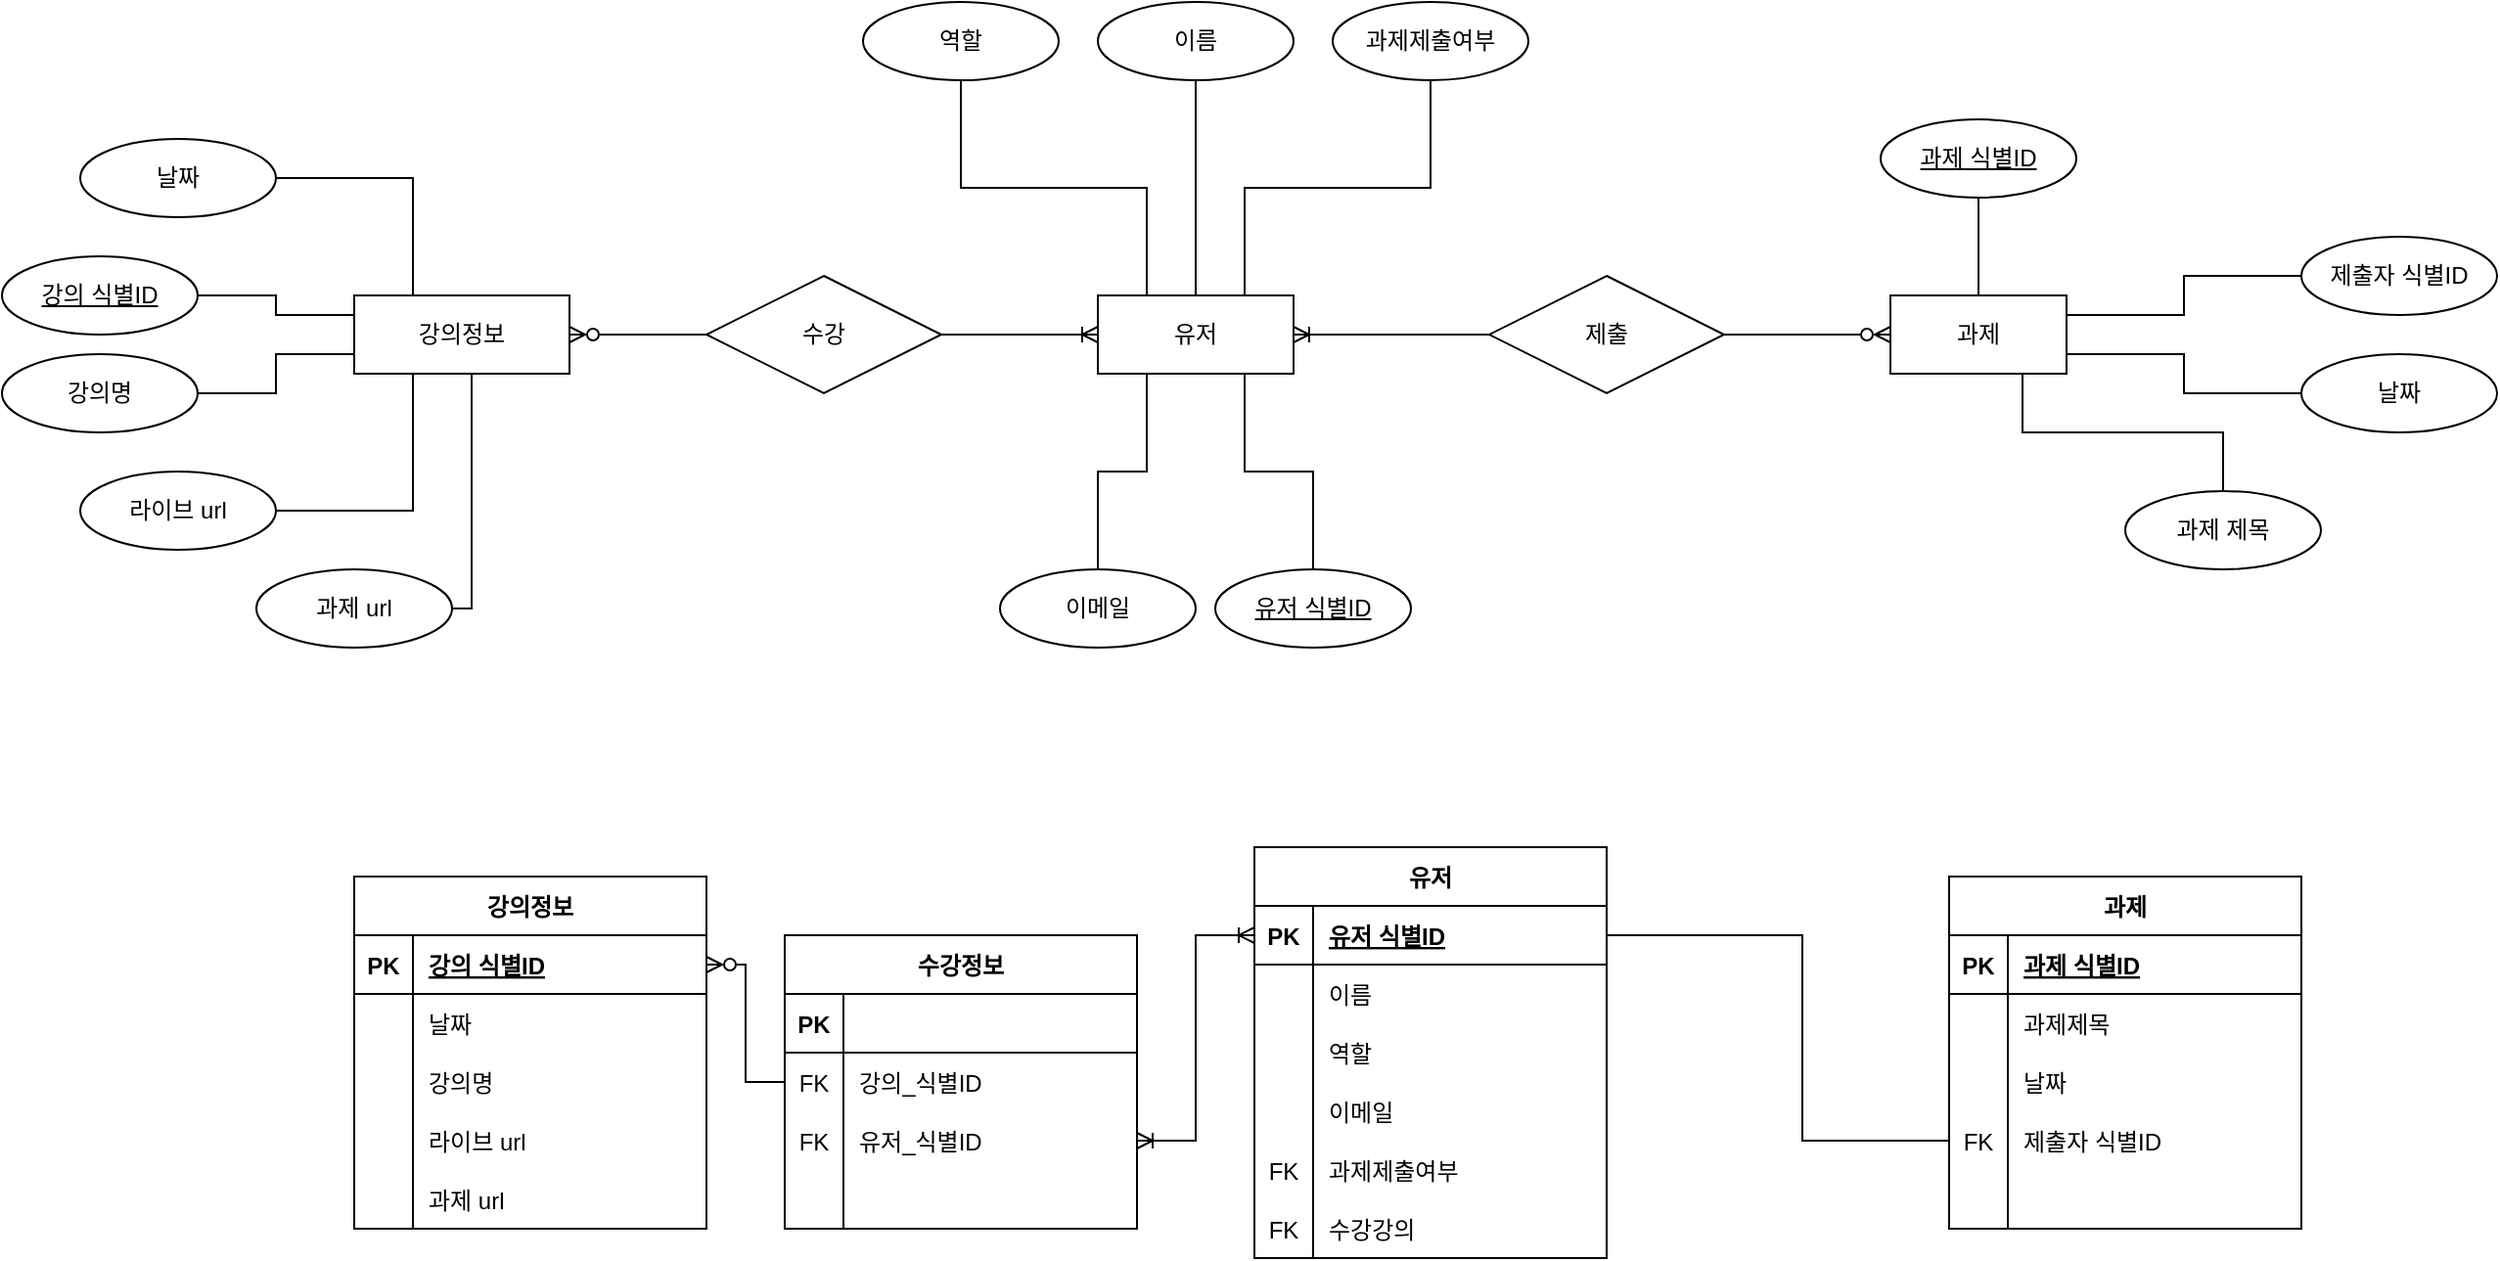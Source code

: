 <mxfile>
    <diagram id="HNtrngGI5dDiqR-yhr5i" name="페이지-1">
        <mxGraphModel dx="1226" dy="765" grid="1" gridSize="10" guides="1" tooltips="1" connect="1" arrows="1" fold="1" page="1" pageScale="1" pageWidth="1920" pageHeight="1200" math="0" shadow="0">
            <root>
                <mxCell id="0"/>
                <mxCell id="1" parent="0"/>
                <mxCell id="9OBI-tJhqUSoIxxe81ve-44" value="" style="edgeStyle=orthogonalEdgeStyle;rounded=0;orthogonalLoop=1;jettySize=auto;html=1;endArrow=none;endFill=0;strokeColor=default;exitX=0.75;exitY=1;exitDx=0;exitDy=0;" parent="1" source="9OBI-tJhqUSoIxxe81ve-1" target="9OBI-tJhqUSoIxxe81ve-39" edge="1">
                    <mxGeometry relative="1" as="geometry"/>
                </mxCell>
                <mxCell id="9OBI-tJhqUSoIxxe81ve-45" style="edgeStyle=orthogonalEdgeStyle;rounded=0;orthogonalLoop=1;jettySize=auto;html=1;exitX=0.75;exitY=0;exitDx=0;exitDy=0;entryX=0.5;entryY=1;entryDx=0;entryDy=0;endArrow=none;endFill=0;strokeColor=default;" parent="1" source="9OBI-tJhqUSoIxxe81ve-1" target="9OBI-tJhqUSoIxxe81ve-31" edge="1">
                    <mxGeometry relative="1" as="geometry"/>
                </mxCell>
                <mxCell id="9OBI-tJhqUSoIxxe81ve-59" style="edgeStyle=orthogonalEdgeStyle;rounded=0;orthogonalLoop=1;jettySize=auto;html=1;exitX=1;exitY=0.5;exitDx=0;exitDy=0;entryX=0;entryY=0.5;entryDx=0;entryDy=0;endArrow=none;endFill=0;strokeColor=default;startArrow=ERoneToMany;startFill=0;" parent="1" source="9OBI-tJhqUSoIxxe81ve-1" target="9OBI-tJhqUSoIxxe81ve-58" edge="1">
                    <mxGeometry relative="1" as="geometry"/>
                </mxCell>
                <mxCell id="9OBI-tJhqUSoIxxe81ve-64" style="edgeStyle=orthogonalEdgeStyle;rounded=0;orthogonalLoop=1;jettySize=auto;html=1;exitX=0;exitY=0.5;exitDx=0;exitDy=0;startArrow=ERoneToMany;startFill=0;endArrow=none;endFill=0;strokeColor=default;" parent="1" source="9OBI-tJhqUSoIxxe81ve-1" target="9OBI-tJhqUSoIxxe81ve-63" edge="1">
                    <mxGeometry relative="1" as="geometry"/>
                </mxCell>
                <mxCell id="9OBI-tJhqUSoIxxe81ve-1" value="유저" style="whiteSpace=wrap;html=1;align=center;" parent="1" vertex="1">
                    <mxGeometry x="670" y="250" width="100" height="40" as="geometry"/>
                </mxCell>
                <mxCell id="9OBI-tJhqUSoIxxe81ve-48" style="edgeStyle=orthogonalEdgeStyle;rounded=0;orthogonalLoop=1;jettySize=auto;html=1;entryX=1;entryY=0.5;entryDx=0;entryDy=0;endArrow=none;endFill=0;strokeColor=default;exitX=0;exitY=0.25;exitDx=0;exitDy=0;" parent="1" source="9OBI-tJhqUSoIxxe81ve-3" target="9OBI-tJhqUSoIxxe81ve-29" edge="1">
                    <mxGeometry relative="1" as="geometry">
                        <mxPoint x="330" y="240" as="sourcePoint"/>
                    </mxGeometry>
                </mxCell>
                <mxCell id="9OBI-tJhqUSoIxxe81ve-49" style="edgeStyle=orthogonalEdgeStyle;rounded=0;orthogonalLoop=1;jettySize=auto;html=1;exitX=0.5;exitY=1;exitDx=0;exitDy=0;entryX=1;entryY=0.5;entryDx=0;entryDy=0;endArrow=none;endFill=0;strokeColor=default;" parent="1" source="9OBI-tJhqUSoIxxe81ve-3" target="9OBI-tJhqUSoIxxe81ve-25" edge="1">
                    <mxGeometry relative="1" as="geometry">
                        <Array as="points">
                            <mxPoint x="320" y="290"/>
                            <mxPoint x="320" y="360"/>
                        </Array>
                    </mxGeometry>
                </mxCell>
                <mxCell id="9OBI-tJhqUSoIxxe81ve-50" style="edgeStyle=orthogonalEdgeStyle;rounded=0;orthogonalLoop=1;jettySize=auto;html=1;exitX=0;exitY=0.75;exitDx=0;exitDy=0;entryX=1;entryY=0.5;entryDx=0;entryDy=0;endArrow=none;endFill=0;strokeColor=default;" parent="1" source="9OBI-tJhqUSoIxxe81ve-3" target="9OBI-tJhqUSoIxxe81ve-23" edge="1">
                    <mxGeometry relative="1" as="geometry"/>
                </mxCell>
                <mxCell id="9OBI-tJhqUSoIxxe81ve-51" style="edgeStyle=orthogonalEdgeStyle;rounded=0;orthogonalLoop=1;jettySize=auto;html=1;exitX=0.75;exitY=1;exitDx=0;exitDy=0;entryX=1;entryY=0.5;entryDx=0;entryDy=0;endArrow=none;endFill=0;strokeColor=default;" parent="1" source="9OBI-tJhqUSoIxxe81ve-3" target="9OBI-tJhqUSoIxxe81ve-24" edge="1">
                    <mxGeometry relative="1" as="geometry">
                        <Array as="points">
                            <mxPoint x="350" y="290"/>
                            <mxPoint x="350" y="410"/>
                        </Array>
                    </mxGeometry>
                </mxCell>
                <mxCell id="9OBI-tJhqUSoIxxe81ve-72" style="edgeStyle=orthogonalEdgeStyle;rounded=0;orthogonalLoop=1;jettySize=auto;html=1;exitX=0.5;exitY=0;exitDx=0;exitDy=0;entryX=1;entryY=0.5;entryDx=0;entryDy=0;startArrow=none;startFill=0;endArrow=none;endFill=0;strokeColor=default;" parent="1" source="9OBI-tJhqUSoIxxe81ve-3" target="9OBI-tJhqUSoIxxe81ve-70" edge="1">
                    <mxGeometry relative="1" as="geometry">
                        <Array as="points">
                            <mxPoint x="320" y="250"/>
                            <mxPoint x="320" y="190"/>
                        </Array>
                    </mxGeometry>
                </mxCell>
                <mxCell id="9OBI-tJhqUSoIxxe81ve-3" value="강의정보" style="whiteSpace=wrap;html=1;align=center;" parent="1" vertex="1">
                    <mxGeometry x="290" y="250" width="110" height="40" as="geometry"/>
                </mxCell>
                <mxCell id="9OBI-tJhqUSoIxxe81ve-4" value="과제" style="whiteSpace=wrap;html=1;align=center;" parent="1" vertex="1">
                    <mxGeometry x="1075" y="250" width="90" height="40" as="geometry"/>
                </mxCell>
                <mxCell id="9OBI-tJhqUSoIxxe81ve-9" style="edgeStyle=orthogonalEdgeStyle;rounded=0;orthogonalLoop=1;jettySize=auto;html=1;exitX=0.5;exitY=1;exitDx=0;exitDy=0;endArrow=none;endFill=0;" parent="1" source="9OBI-tJhqUSoIxxe81ve-5" target="9OBI-tJhqUSoIxxe81ve-1" edge="1">
                    <mxGeometry relative="1" as="geometry"/>
                </mxCell>
                <mxCell id="9OBI-tJhqUSoIxxe81ve-5" value="이름" style="ellipse;whiteSpace=wrap;html=1;align=center;" parent="1" vertex="1">
                    <mxGeometry x="670" y="100" width="100" height="40" as="geometry"/>
                </mxCell>
                <mxCell id="9OBI-tJhqUSoIxxe81ve-14" style="edgeStyle=orthogonalEdgeStyle;rounded=0;orthogonalLoop=1;jettySize=auto;html=1;exitX=0.5;exitY=1;exitDx=0;exitDy=0;entryX=0.25;entryY=0;entryDx=0;entryDy=0;strokeColor=default;endArrow=none;endFill=0;" parent="1" source="9OBI-tJhqUSoIxxe81ve-6" target="9OBI-tJhqUSoIxxe81ve-1" edge="1">
                    <mxGeometry relative="1" as="geometry"/>
                </mxCell>
                <mxCell id="9OBI-tJhqUSoIxxe81ve-6" value="역할" style="ellipse;whiteSpace=wrap;html=1;align=center;" parent="1" vertex="1">
                    <mxGeometry x="550" y="100" width="100" height="40" as="geometry"/>
                </mxCell>
                <mxCell id="KR-eDiZdSioRD7wTRLD0-5" style="edgeStyle=orthogonalEdgeStyle;rounded=0;orthogonalLoop=1;jettySize=auto;html=1;exitX=0.5;exitY=0;exitDx=0;exitDy=0;entryX=0.25;entryY=1;entryDx=0;entryDy=0;endArrow=none;endFill=0;" parent="1" source="9OBI-tJhqUSoIxxe81ve-7" target="9OBI-tJhqUSoIxxe81ve-1" edge="1">
                    <mxGeometry relative="1" as="geometry"/>
                </mxCell>
                <mxCell id="9OBI-tJhqUSoIxxe81ve-7" value="이메일" style="ellipse;whiteSpace=wrap;html=1;align=center;" parent="1" vertex="1">
                    <mxGeometry x="620" y="390" width="100" height="40" as="geometry"/>
                </mxCell>
                <mxCell id="9OBI-tJhqUSoIxxe81ve-23" value="강의명" style="ellipse;whiteSpace=wrap;html=1;align=center;" parent="1" vertex="1">
                    <mxGeometry x="110" y="280" width="100" height="40" as="geometry"/>
                </mxCell>
                <mxCell id="9OBI-tJhqUSoIxxe81ve-24" value="과제 url" style="ellipse;whiteSpace=wrap;html=1;align=center;" parent="1" vertex="1">
                    <mxGeometry x="240" y="390" width="100" height="40" as="geometry"/>
                </mxCell>
                <mxCell id="9OBI-tJhqUSoIxxe81ve-25" value="라이브 url" style="ellipse;whiteSpace=wrap;html=1;align=center;" parent="1" vertex="1">
                    <mxGeometry x="150" y="340" width="100" height="40" as="geometry"/>
                </mxCell>
                <mxCell id="9OBI-tJhqUSoIxxe81ve-29" value="강의 식별ID" style="ellipse;whiteSpace=wrap;html=1;align=center;fontStyle=4;" parent="1" vertex="1">
                    <mxGeometry x="110" y="230" width="100" height="40" as="geometry"/>
                </mxCell>
                <mxCell id="9OBI-tJhqUSoIxxe81ve-31" value="과제제출여부" style="ellipse;whiteSpace=wrap;html=1;align=center;" parent="1" vertex="1">
                    <mxGeometry x="790" y="100" width="100" height="40" as="geometry"/>
                </mxCell>
                <mxCell id="9OBI-tJhqUSoIxxe81ve-54" style="edgeStyle=orthogonalEdgeStyle;rounded=0;orthogonalLoop=1;jettySize=auto;html=1;exitX=0;exitY=0.5;exitDx=0;exitDy=0;entryX=1;entryY=0.25;entryDx=0;entryDy=0;endArrow=none;endFill=0;strokeColor=default;" parent="1" source="9OBI-tJhqUSoIxxe81ve-34" target="9OBI-tJhqUSoIxxe81ve-4" edge="1">
                    <mxGeometry relative="1" as="geometry"/>
                </mxCell>
                <mxCell id="9OBI-tJhqUSoIxxe81ve-34" value="제출자 식별ID" style="ellipse;whiteSpace=wrap;html=1;align=center;" parent="1" vertex="1">
                    <mxGeometry x="1285" y="220" width="100" height="40" as="geometry"/>
                </mxCell>
                <mxCell id="9OBI-tJhqUSoIxxe81ve-56" style="edgeStyle=orthogonalEdgeStyle;rounded=0;orthogonalLoop=1;jettySize=auto;html=1;exitX=0.5;exitY=0;exitDx=0;exitDy=0;entryX=0.75;entryY=1;entryDx=0;entryDy=0;endArrow=none;endFill=0;strokeColor=default;" parent="1" source="9OBI-tJhqUSoIxxe81ve-36" target="9OBI-tJhqUSoIxxe81ve-4" edge="1">
                    <mxGeometry relative="1" as="geometry"/>
                </mxCell>
                <mxCell id="9OBI-tJhqUSoIxxe81ve-36" value="과제 제목" style="ellipse;whiteSpace=wrap;html=1;align=center;" parent="1" vertex="1">
                    <mxGeometry x="1195" y="350" width="100" height="40" as="geometry"/>
                </mxCell>
                <mxCell id="9OBI-tJhqUSoIxxe81ve-55" style="edgeStyle=orthogonalEdgeStyle;rounded=0;orthogonalLoop=1;jettySize=auto;html=1;exitX=0;exitY=0.5;exitDx=0;exitDy=0;entryX=1;entryY=0.75;entryDx=0;entryDy=0;endArrow=none;endFill=0;strokeColor=default;" parent="1" source="9OBI-tJhqUSoIxxe81ve-37" target="9OBI-tJhqUSoIxxe81ve-4" edge="1">
                    <mxGeometry relative="1" as="geometry">
                        <Array as="points">
                            <mxPoint x="1225" y="300"/>
                            <mxPoint x="1225" y="280"/>
                        </Array>
                    </mxGeometry>
                </mxCell>
                <mxCell id="9OBI-tJhqUSoIxxe81ve-37" value="날짜" style="ellipse;whiteSpace=wrap;html=1;align=center;" parent="1" vertex="1">
                    <mxGeometry x="1285" y="280" width="100" height="40" as="geometry"/>
                </mxCell>
                <mxCell id="9OBI-tJhqUSoIxxe81ve-39" value="유저 식별ID" style="ellipse;whiteSpace=wrap;html=1;align=center;fontStyle=4;" parent="1" vertex="1">
                    <mxGeometry x="730" y="390" width="100" height="40" as="geometry"/>
                </mxCell>
                <mxCell id="9OBI-tJhqUSoIxxe81ve-52" style="edgeStyle=orthogonalEdgeStyle;rounded=0;orthogonalLoop=1;jettySize=auto;html=1;exitX=0.5;exitY=1;exitDx=0;exitDy=0;entryX=0.5;entryY=0;entryDx=0;entryDy=0;endArrow=none;endFill=0;strokeColor=default;" parent="1" source="9OBI-tJhqUSoIxxe81ve-47" target="9OBI-tJhqUSoIxxe81ve-4" edge="1">
                    <mxGeometry relative="1" as="geometry"/>
                </mxCell>
                <mxCell id="9OBI-tJhqUSoIxxe81ve-47" value="과제 식별ID" style="ellipse;whiteSpace=wrap;html=1;align=center;fontStyle=4;" parent="1" vertex="1">
                    <mxGeometry x="1070" y="160" width="100" height="40" as="geometry"/>
                </mxCell>
                <mxCell id="9OBI-tJhqUSoIxxe81ve-60" style="edgeStyle=orthogonalEdgeStyle;rounded=0;orthogonalLoop=1;jettySize=auto;html=1;exitX=1;exitY=0.5;exitDx=0;exitDy=0;entryX=0;entryY=0.5;entryDx=0;entryDy=0;endArrow=ERzeroToMany;endFill=0;strokeColor=default;" parent="1" source="9OBI-tJhqUSoIxxe81ve-58" target="9OBI-tJhqUSoIxxe81ve-4" edge="1">
                    <mxGeometry relative="1" as="geometry"/>
                </mxCell>
                <mxCell id="9OBI-tJhqUSoIxxe81ve-58" value="제출" style="shape=rhombus;perimeter=rhombusPerimeter;whiteSpace=wrap;html=1;align=center;" parent="1" vertex="1">
                    <mxGeometry x="870" y="240" width="120" height="60" as="geometry"/>
                </mxCell>
                <mxCell id="9OBI-tJhqUSoIxxe81ve-65" style="edgeStyle=orthogonalEdgeStyle;rounded=0;orthogonalLoop=1;jettySize=auto;html=1;exitX=0;exitY=0.5;exitDx=0;exitDy=0;entryX=1;entryY=0.5;entryDx=0;entryDy=0;startArrow=none;startFill=0;endArrow=ERzeroToMany;endFill=0;strokeColor=default;" parent="1" source="9OBI-tJhqUSoIxxe81ve-63" target="9OBI-tJhqUSoIxxe81ve-3" edge="1">
                    <mxGeometry relative="1" as="geometry">
                        <Array as="points">
                            <mxPoint x="450" y="270"/>
                        </Array>
                    </mxGeometry>
                </mxCell>
                <mxCell id="9OBI-tJhqUSoIxxe81ve-63" value="수강" style="shape=rhombus;perimeter=rhombusPerimeter;whiteSpace=wrap;html=1;align=center;" parent="1" vertex="1">
                    <mxGeometry x="470" y="240" width="120" height="60" as="geometry"/>
                </mxCell>
                <mxCell id="9OBI-tJhqUSoIxxe81ve-70" value="날짜" style="ellipse;whiteSpace=wrap;html=1;align=center;" parent="1" vertex="1">
                    <mxGeometry x="150" y="170" width="100" height="40" as="geometry"/>
                </mxCell>
                <mxCell id="KR-eDiZdSioRD7wTRLD0-64" value="" style="edgeStyle=orthogonalEdgeStyle;rounded=0;orthogonalLoop=1;jettySize=auto;html=1;endArrow=none;endFill=0;exitX=1;exitY=0.5;exitDx=0;exitDy=0;entryX=0;entryY=0.5;entryDx=0;entryDy=0;" parent="1" source="KR-eDiZdSioRD7wTRLD0-7" target="KR-eDiZdSioRD7wTRLD0-58" edge="1">
                    <mxGeometry relative="1" as="geometry">
                        <Array as="points">
                            <mxPoint x="1030" y="577"/>
                            <mxPoint x="1030" y="682"/>
                        </Array>
                    </mxGeometry>
                </mxCell>
                <mxCell id="KR-eDiZdSioRD7wTRLD0-81" value="" style="edgeStyle=orthogonalEdgeStyle;rounded=0;orthogonalLoop=1;jettySize=auto;html=1;endArrow=ERzeroToMany;endFill=0;exitX=0;exitY=0.5;exitDx=0;exitDy=0;entryX=1;entryY=0.5;entryDx=0;entryDy=0;" parent="1" source="KR-eDiZdSioRD7wTRLD0-93" target="KR-eDiZdSioRD7wTRLD0-66" edge="1">
                    <mxGeometry relative="1" as="geometry"/>
                </mxCell>
                <mxCell id="KR-eDiZdSioRD7wTRLD0-6" value="유저" style="shape=table;startSize=30;container=1;collapsible=1;childLayout=tableLayout;fixedRows=1;rowLines=0;fontStyle=1;align=center;resizeLast=1;" parent="1" vertex="1">
                    <mxGeometry x="750" y="532" width="180" height="210" as="geometry"/>
                </mxCell>
                <mxCell id="KR-eDiZdSioRD7wTRLD0-7" value="" style="shape=tableRow;horizontal=0;startSize=0;swimlaneHead=0;swimlaneBody=0;fillColor=none;collapsible=0;dropTarget=0;points=[[0,0.5],[1,0.5]];portConstraint=eastwest;top=0;left=0;right=0;bottom=1;" parent="KR-eDiZdSioRD7wTRLD0-6" vertex="1">
                    <mxGeometry y="30" width="180" height="30" as="geometry"/>
                </mxCell>
                <mxCell id="KR-eDiZdSioRD7wTRLD0-8" value="PK" style="shape=partialRectangle;connectable=0;fillColor=none;top=0;left=0;bottom=0;right=0;fontStyle=1;overflow=hidden;" parent="KR-eDiZdSioRD7wTRLD0-7" vertex="1">
                    <mxGeometry width="30" height="30" as="geometry">
                        <mxRectangle width="30" height="30" as="alternateBounds"/>
                    </mxGeometry>
                </mxCell>
                <mxCell id="KR-eDiZdSioRD7wTRLD0-9" value="유저 식별ID" style="shape=partialRectangle;connectable=0;fillColor=none;top=0;left=0;bottom=0;right=0;align=left;spacingLeft=6;fontStyle=5;overflow=hidden;" parent="KR-eDiZdSioRD7wTRLD0-7" vertex="1">
                    <mxGeometry x="30" width="150" height="30" as="geometry">
                        <mxRectangle width="150" height="30" as="alternateBounds"/>
                    </mxGeometry>
                </mxCell>
                <mxCell id="KR-eDiZdSioRD7wTRLD0-10" value="" style="shape=tableRow;horizontal=0;startSize=0;swimlaneHead=0;swimlaneBody=0;fillColor=none;collapsible=0;dropTarget=0;points=[[0,0.5],[1,0.5]];portConstraint=eastwest;top=0;left=0;right=0;bottom=0;" parent="KR-eDiZdSioRD7wTRLD0-6" vertex="1">
                    <mxGeometry y="60" width="180" height="30" as="geometry"/>
                </mxCell>
                <mxCell id="KR-eDiZdSioRD7wTRLD0-11" value="" style="shape=partialRectangle;connectable=0;fillColor=none;top=0;left=0;bottom=0;right=0;editable=1;overflow=hidden;" parent="KR-eDiZdSioRD7wTRLD0-10" vertex="1">
                    <mxGeometry width="30" height="30" as="geometry">
                        <mxRectangle width="30" height="30" as="alternateBounds"/>
                    </mxGeometry>
                </mxCell>
                <mxCell id="KR-eDiZdSioRD7wTRLD0-12" value="이름 " style="shape=partialRectangle;connectable=0;fillColor=none;top=0;left=0;bottom=0;right=0;align=left;spacingLeft=6;overflow=hidden;" parent="KR-eDiZdSioRD7wTRLD0-10" vertex="1">
                    <mxGeometry x="30" width="150" height="30" as="geometry">
                        <mxRectangle width="150" height="30" as="alternateBounds"/>
                    </mxGeometry>
                </mxCell>
                <mxCell id="KR-eDiZdSioRD7wTRLD0-13" value="" style="shape=tableRow;horizontal=0;startSize=0;swimlaneHead=0;swimlaneBody=0;fillColor=none;collapsible=0;dropTarget=0;points=[[0,0.5],[1,0.5]];portConstraint=eastwest;top=0;left=0;right=0;bottom=0;" parent="KR-eDiZdSioRD7wTRLD0-6" vertex="1">
                    <mxGeometry y="90" width="180" height="30" as="geometry"/>
                </mxCell>
                <mxCell id="KR-eDiZdSioRD7wTRLD0-14" value="" style="shape=partialRectangle;connectable=0;fillColor=none;top=0;left=0;bottom=0;right=0;editable=1;overflow=hidden;" parent="KR-eDiZdSioRD7wTRLD0-13" vertex="1">
                    <mxGeometry width="30" height="30" as="geometry">
                        <mxRectangle width="30" height="30" as="alternateBounds"/>
                    </mxGeometry>
                </mxCell>
                <mxCell id="KR-eDiZdSioRD7wTRLD0-15" value="역할" style="shape=partialRectangle;connectable=0;fillColor=none;top=0;left=0;bottom=0;right=0;align=left;spacingLeft=6;overflow=hidden;" parent="KR-eDiZdSioRD7wTRLD0-13" vertex="1">
                    <mxGeometry x="30" width="150" height="30" as="geometry">
                        <mxRectangle width="150" height="30" as="alternateBounds"/>
                    </mxGeometry>
                </mxCell>
                <mxCell id="KR-eDiZdSioRD7wTRLD0-16" value="" style="shape=tableRow;horizontal=0;startSize=0;swimlaneHead=0;swimlaneBody=0;fillColor=none;collapsible=0;dropTarget=0;points=[[0,0.5],[1,0.5]];portConstraint=eastwest;top=0;left=0;right=0;bottom=0;" parent="KR-eDiZdSioRD7wTRLD0-6" vertex="1">
                    <mxGeometry y="120" width="180" height="30" as="geometry"/>
                </mxCell>
                <mxCell id="KR-eDiZdSioRD7wTRLD0-17" value="" style="shape=partialRectangle;connectable=0;fillColor=none;top=0;left=0;bottom=0;right=0;editable=1;overflow=hidden;" parent="KR-eDiZdSioRD7wTRLD0-16" vertex="1">
                    <mxGeometry width="30" height="30" as="geometry">
                        <mxRectangle width="30" height="30" as="alternateBounds"/>
                    </mxGeometry>
                </mxCell>
                <mxCell id="KR-eDiZdSioRD7wTRLD0-18" value="이메일" style="shape=partialRectangle;connectable=0;fillColor=none;top=0;left=0;bottom=0;right=0;align=left;spacingLeft=6;overflow=hidden;" parent="KR-eDiZdSioRD7wTRLD0-16" vertex="1">
                    <mxGeometry x="30" width="150" height="30" as="geometry">
                        <mxRectangle width="150" height="30" as="alternateBounds"/>
                    </mxGeometry>
                </mxCell>
                <mxCell id="KR-eDiZdSioRD7wTRLD0-28" value="" style="shape=tableRow;horizontal=0;startSize=0;swimlaneHead=0;swimlaneBody=0;fillColor=none;collapsible=0;dropTarget=0;points=[[0,0.5],[1,0.5]];portConstraint=eastwest;top=0;left=0;right=0;bottom=0;" parent="KR-eDiZdSioRD7wTRLD0-6" vertex="1">
                    <mxGeometry y="150" width="180" height="30" as="geometry"/>
                </mxCell>
                <mxCell id="KR-eDiZdSioRD7wTRLD0-29" value="FK" style="shape=partialRectangle;connectable=0;fillColor=none;top=0;left=0;bottom=0;right=0;fontStyle=0;overflow=hidden;" parent="KR-eDiZdSioRD7wTRLD0-28" vertex="1">
                    <mxGeometry width="30" height="30" as="geometry">
                        <mxRectangle width="30" height="30" as="alternateBounds"/>
                    </mxGeometry>
                </mxCell>
                <mxCell id="KR-eDiZdSioRD7wTRLD0-30" value="과제제출여부" style="shape=partialRectangle;connectable=0;fillColor=none;top=0;left=0;bottom=0;right=0;align=left;spacingLeft=6;fontStyle=0;overflow=hidden;" parent="KR-eDiZdSioRD7wTRLD0-28" vertex="1">
                    <mxGeometry x="30" width="150" height="30" as="geometry">
                        <mxRectangle width="150" height="30" as="alternateBounds"/>
                    </mxGeometry>
                </mxCell>
                <mxCell id="KR-eDiZdSioRD7wTRLD0-86" value="" style="shape=tableRow;horizontal=0;startSize=0;swimlaneHead=0;swimlaneBody=0;fillColor=none;collapsible=0;dropTarget=0;points=[[0,0.5],[1,0.5]];portConstraint=eastwest;top=0;left=0;right=0;bottom=0;" parent="KR-eDiZdSioRD7wTRLD0-6" vertex="1">
                    <mxGeometry y="180" width="180" height="30" as="geometry"/>
                </mxCell>
                <mxCell id="KR-eDiZdSioRD7wTRLD0-87" value="FK" style="shape=partialRectangle;connectable=0;fillColor=none;top=0;left=0;bottom=0;right=0;fontStyle=0;overflow=hidden;" parent="KR-eDiZdSioRD7wTRLD0-86" vertex="1">
                    <mxGeometry width="30" height="30" as="geometry">
                        <mxRectangle width="30" height="30" as="alternateBounds"/>
                    </mxGeometry>
                </mxCell>
                <mxCell id="KR-eDiZdSioRD7wTRLD0-88" value="수강강의" style="shape=partialRectangle;connectable=0;fillColor=none;top=0;left=0;bottom=0;right=0;align=left;spacingLeft=6;fontStyle=0;overflow=hidden;" parent="KR-eDiZdSioRD7wTRLD0-86" vertex="1">
                    <mxGeometry x="30" width="150" height="30" as="geometry">
                        <mxRectangle width="150" height="30" as="alternateBounds"/>
                    </mxGeometry>
                </mxCell>
                <mxCell id="KR-eDiZdSioRD7wTRLD0-48" value="과제" style="shape=table;startSize=30;container=1;collapsible=1;childLayout=tableLayout;fixedRows=1;rowLines=0;fontStyle=1;align=center;resizeLast=1;" parent="1" vertex="1">
                    <mxGeometry x="1105" y="547" width="180" height="180" as="geometry"/>
                </mxCell>
                <mxCell id="KR-eDiZdSioRD7wTRLD0-49" value="" style="shape=tableRow;horizontal=0;startSize=0;swimlaneHead=0;swimlaneBody=0;fillColor=none;collapsible=0;dropTarget=0;points=[[0,0.5],[1,0.5]];portConstraint=eastwest;top=0;left=0;right=0;bottom=1;" parent="KR-eDiZdSioRD7wTRLD0-48" vertex="1">
                    <mxGeometry y="30" width="180" height="30" as="geometry"/>
                </mxCell>
                <mxCell id="KR-eDiZdSioRD7wTRLD0-50" value="PK" style="shape=partialRectangle;connectable=0;fillColor=none;top=0;left=0;bottom=0;right=0;fontStyle=1;overflow=hidden;" parent="KR-eDiZdSioRD7wTRLD0-49" vertex="1">
                    <mxGeometry width="30" height="30" as="geometry">
                        <mxRectangle width="30" height="30" as="alternateBounds"/>
                    </mxGeometry>
                </mxCell>
                <mxCell id="KR-eDiZdSioRD7wTRLD0-51" value="과제 식별ID" style="shape=partialRectangle;connectable=0;fillColor=none;top=0;left=0;bottom=0;right=0;align=left;spacingLeft=6;fontStyle=5;overflow=hidden;" parent="KR-eDiZdSioRD7wTRLD0-49" vertex="1">
                    <mxGeometry x="30" width="150" height="30" as="geometry">
                        <mxRectangle width="150" height="30" as="alternateBounds"/>
                    </mxGeometry>
                </mxCell>
                <mxCell id="KR-eDiZdSioRD7wTRLD0-52" value="" style="shape=tableRow;horizontal=0;startSize=0;swimlaneHead=0;swimlaneBody=0;fillColor=none;collapsible=0;dropTarget=0;points=[[0,0.5],[1,0.5]];portConstraint=eastwest;top=0;left=0;right=0;bottom=0;" parent="KR-eDiZdSioRD7wTRLD0-48" vertex="1">
                    <mxGeometry y="60" width="180" height="30" as="geometry"/>
                </mxCell>
                <mxCell id="KR-eDiZdSioRD7wTRLD0-53" value="" style="shape=partialRectangle;connectable=0;fillColor=none;top=0;left=0;bottom=0;right=0;editable=1;overflow=hidden;" parent="KR-eDiZdSioRD7wTRLD0-52" vertex="1">
                    <mxGeometry width="30" height="30" as="geometry">
                        <mxRectangle width="30" height="30" as="alternateBounds"/>
                    </mxGeometry>
                </mxCell>
                <mxCell id="KR-eDiZdSioRD7wTRLD0-54" value="과제제목" style="shape=partialRectangle;connectable=0;fillColor=none;top=0;left=0;bottom=0;right=0;align=left;spacingLeft=6;overflow=hidden;" parent="KR-eDiZdSioRD7wTRLD0-52" vertex="1">
                    <mxGeometry x="30" width="150" height="30" as="geometry">
                        <mxRectangle width="150" height="30" as="alternateBounds"/>
                    </mxGeometry>
                </mxCell>
                <mxCell id="KR-eDiZdSioRD7wTRLD0-55" value="" style="shape=tableRow;horizontal=0;startSize=0;swimlaneHead=0;swimlaneBody=0;fillColor=none;collapsible=0;dropTarget=0;points=[[0,0.5],[1,0.5]];portConstraint=eastwest;top=0;left=0;right=0;bottom=0;" parent="KR-eDiZdSioRD7wTRLD0-48" vertex="1">
                    <mxGeometry y="90" width="180" height="30" as="geometry"/>
                </mxCell>
                <mxCell id="KR-eDiZdSioRD7wTRLD0-56" value="" style="shape=partialRectangle;connectable=0;fillColor=none;top=0;left=0;bottom=0;right=0;editable=1;overflow=hidden;" parent="KR-eDiZdSioRD7wTRLD0-55" vertex="1">
                    <mxGeometry width="30" height="30" as="geometry">
                        <mxRectangle width="30" height="30" as="alternateBounds"/>
                    </mxGeometry>
                </mxCell>
                <mxCell id="KR-eDiZdSioRD7wTRLD0-57" value="날짜" style="shape=partialRectangle;connectable=0;fillColor=none;top=0;left=0;bottom=0;right=0;align=left;spacingLeft=6;overflow=hidden;" parent="KR-eDiZdSioRD7wTRLD0-55" vertex="1">
                    <mxGeometry x="30" width="150" height="30" as="geometry">
                        <mxRectangle width="150" height="30" as="alternateBounds"/>
                    </mxGeometry>
                </mxCell>
                <mxCell id="KR-eDiZdSioRD7wTRLD0-58" value="" style="shape=tableRow;horizontal=0;startSize=0;swimlaneHead=0;swimlaneBody=0;fillColor=none;collapsible=0;dropTarget=0;points=[[0,0.5],[1,0.5]];portConstraint=eastwest;top=0;left=0;right=0;bottom=0;" parent="KR-eDiZdSioRD7wTRLD0-48" vertex="1">
                    <mxGeometry y="120" width="180" height="30" as="geometry"/>
                </mxCell>
                <mxCell id="KR-eDiZdSioRD7wTRLD0-59" value="FK" style="shape=partialRectangle;connectable=0;fillColor=none;top=0;left=0;bottom=0;right=0;editable=1;overflow=hidden;" parent="KR-eDiZdSioRD7wTRLD0-58" vertex="1">
                    <mxGeometry width="30" height="30" as="geometry">
                        <mxRectangle width="30" height="30" as="alternateBounds"/>
                    </mxGeometry>
                </mxCell>
                <mxCell id="KR-eDiZdSioRD7wTRLD0-60" value="제출자 식별ID" style="shape=partialRectangle;connectable=0;fillColor=none;top=0;left=0;bottom=0;right=0;align=left;spacingLeft=6;overflow=hidden;" parent="KR-eDiZdSioRD7wTRLD0-58" vertex="1">
                    <mxGeometry x="30" width="150" height="30" as="geometry">
                        <mxRectangle width="150" height="30" as="alternateBounds"/>
                    </mxGeometry>
                </mxCell>
                <mxCell id="KR-eDiZdSioRD7wTRLD0-61" value="" style="shape=tableRow;horizontal=0;startSize=0;swimlaneHead=0;swimlaneBody=0;fillColor=none;collapsible=0;dropTarget=0;points=[[0,0.5],[1,0.5]];portConstraint=eastwest;top=0;left=0;right=0;bottom=0;" parent="KR-eDiZdSioRD7wTRLD0-48" vertex="1">
                    <mxGeometry y="150" width="180" height="30" as="geometry"/>
                </mxCell>
                <mxCell id="KR-eDiZdSioRD7wTRLD0-62" value="" style="shape=partialRectangle;connectable=0;fillColor=none;top=0;left=0;bottom=0;right=0;fontStyle=0;overflow=hidden;" parent="KR-eDiZdSioRD7wTRLD0-61" vertex="1">
                    <mxGeometry width="30" height="30" as="geometry">
                        <mxRectangle width="30" height="30" as="alternateBounds"/>
                    </mxGeometry>
                </mxCell>
                <mxCell id="KR-eDiZdSioRD7wTRLD0-63" value="" style="shape=partialRectangle;connectable=0;fillColor=none;top=0;left=0;bottom=0;right=0;align=left;spacingLeft=6;fontStyle=0;overflow=hidden;" parent="KR-eDiZdSioRD7wTRLD0-61" vertex="1">
                    <mxGeometry x="30" width="150" height="30" as="geometry">
                        <mxRectangle width="150" height="30" as="alternateBounds"/>
                    </mxGeometry>
                </mxCell>
                <mxCell id="KR-eDiZdSioRD7wTRLD0-65" value="강의정보" style="shape=table;startSize=30;container=1;collapsible=1;childLayout=tableLayout;fixedRows=1;rowLines=0;fontStyle=1;align=center;resizeLast=1;" parent="1" vertex="1">
                    <mxGeometry x="290" y="547" width="180" height="180" as="geometry"/>
                </mxCell>
                <mxCell id="KR-eDiZdSioRD7wTRLD0-66" value="" style="shape=tableRow;horizontal=0;startSize=0;swimlaneHead=0;swimlaneBody=0;fillColor=none;collapsible=0;dropTarget=0;points=[[0,0.5],[1,0.5]];portConstraint=eastwest;top=0;left=0;right=0;bottom=1;" parent="KR-eDiZdSioRD7wTRLD0-65" vertex="1">
                    <mxGeometry y="30" width="180" height="30" as="geometry"/>
                </mxCell>
                <mxCell id="KR-eDiZdSioRD7wTRLD0-67" value="PK" style="shape=partialRectangle;connectable=0;fillColor=none;top=0;left=0;bottom=0;right=0;fontStyle=1;overflow=hidden;" parent="KR-eDiZdSioRD7wTRLD0-66" vertex="1">
                    <mxGeometry width="30" height="30" as="geometry">
                        <mxRectangle width="30" height="30" as="alternateBounds"/>
                    </mxGeometry>
                </mxCell>
                <mxCell id="KR-eDiZdSioRD7wTRLD0-68" value="강의 식별ID" style="shape=partialRectangle;connectable=0;fillColor=none;top=0;left=0;bottom=0;right=0;align=left;spacingLeft=6;fontStyle=5;overflow=hidden;" parent="KR-eDiZdSioRD7wTRLD0-66" vertex="1">
                    <mxGeometry x="30" width="150" height="30" as="geometry">
                        <mxRectangle width="150" height="30" as="alternateBounds"/>
                    </mxGeometry>
                </mxCell>
                <mxCell id="KR-eDiZdSioRD7wTRLD0-69" value="" style="shape=tableRow;horizontal=0;startSize=0;swimlaneHead=0;swimlaneBody=0;fillColor=none;collapsible=0;dropTarget=0;points=[[0,0.5],[1,0.5]];portConstraint=eastwest;top=0;left=0;right=0;bottom=0;" parent="KR-eDiZdSioRD7wTRLD0-65" vertex="1">
                    <mxGeometry y="60" width="180" height="30" as="geometry"/>
                </mxCell>
                <mxCell id="KR-eDiZdSioRD7wTRLD0-70" value="" style="shape=partialRectangle;connectable=0;fillColor=none;top=0;left=0;bottom=0;right=0;editable=1;overflow=hidden;" parent="KR-eDiZdSioRD7wTRLD0-69" vertex="1">
                    <mxGeometry width="30" height="30" as="geometry">
                        <mxRectangle width="30" height="30" as="alternateBounds"/>
                    </mxGeometry>
                </mxCell>
                <mxCell id="KR-eDiZdSioRD7wTRLD0-71" value="날짜" style="shape=partialRectangle;connectable=0;fillColor=none;top=0;left=0;bottom=0;right=0;align=left;spacingLeft=6;overflow=hidden;" parent="KR-eDiZdSioRD7wTRLD0-69" vertex="1">
                    <mxGeometry x="30" width="150" height="30" as="geometry">
                        <mxRectangle width="150" height="30" as="alternateBounds"/>
                    </mxGeometry>
                </mxCell>
                <mxCell id="KR-eDiZdSioRD7wTRLD0-72" value="" style="shape=tableRow;horizontal=0;startSize=0;swimlaneHead=0;swimlaneBody=0;fillColor=none;collapsible=0;dropTarget=0;points=[[0,0.5],[1,0.5]];portConstraint=eastwest;top=0;left=0;right=0;bottom=0;" parent="KR-eDiZdSioRD7wTRLD0-65" vertex="1">
                    <mxGeometry y="90" width="180" height="30" as="geometry"/>
                </mxCell>
                <mxCell id="KR-eDiZdSioRD7wTRLD0-73" value="" style="shape=partialRectangle;connectable=0;fillColor=none;top=0;left=0;bottom=0;right=0;editable=1;overflow=hidden;" parent="KR-eDiZdSioRD7wTRLD0-72" vertex="1">
                    <mxGeometry width="30" height="30" as="geometry">
                        <mxRectangle width="30" height="30" as="alternateBounds"/>
                    </mxGeometry>
                </mxCell>
                <mxCell id="KR-eDiZdSioRD7wTRLD0-74" value="강의명" style="shape=partialRectangle;connectable=0;fillColor=none;top=0;left=0;bottom=0;right=0;align=left;spacingLeft=6;overflow=hidden;" parent="KR-eDiZdSioRD7wTRLD0-72" vertex="1">
                    <mxGeometry x="30" width="150" height="30" as="geometry">
                        <mxRectangle width="150" height="30" as="alternateBounds"/>
                    </mxGeometry>
                </mxCell>
                <mxCell id="KR-eDiZdSioRD7wTRLD0-75" value="" style="shape=tableRow;horizontal=0;startSize=0;swimlaneHead=0;swimlaneBody=0;fillColor=none;collapsible=0;dropTarget=0;points=[[0,0.5],[1,0.5]];portConstraint=eastwest;top=0;left=0;right=0;bottom=0;" parent="KR-eDiZdSioRD7wTRLD0-65" vertex="1">
                    <mxGeometry y="120" width="180" height="30" as="geometry"/>
                </mxCell>
                <mxCell id="KR-eDiZdSioRD7wTRLD0-76" value="" style="shape=partialRectangle;connectable=0;fillColor=none;top=0;left=0;bottom=0;right=0;editable=1;overflow=hidden;" parent="KR-eDiZdSioRD7wTRLD0-75" vertex="1">
                    <mxGeometry width="30" height="30" as="geometry">
                        <mxRectangle width="30" height="30" as="alternateBounds"/>
                    </mxGeometry>
                </mxCell>
                <mxCell id="KR-eDiZdSioRD7wTRLD0-77" value="라이브 url" style="shape=partialRectangle;connectable=0;fillColor=none;top=0;left=0;bottom=0;right=0;align=left;spacingLeft=6;overflow=hidden;" parent="KR-eDiZdSioRD7wTRLD0-75" vertex="1">
                    <mxGeometry x="30" width="150" height="30" as="geometry">
                        <mxRectangle width="150" height="30" as="alternateBounds"/>
                    </mxGeometry>
                </mxCell>
                <mxCell id="KR-eDiZdSioRD7wTRLD0-78" value="" style="shape=tableRow;horizontal=0;startSize=0;swimlaneHead=0;swimlaneBody=0;fillColor=none;collapsible=0;dropTarget=0;points=[[0,0.5],[1,0.5]];portConstraint=eastwest;top=0;left=0;right=0;bottom=0;" parent="KR-eDiZdSioRD7wTRLD0-65" vertex="1">
                    <mxGeometry y="150" width="180" height="30" as="geometry"/>
                </mxCell>
                <mxCell id="KR-eDiZdSioRD7wTRLD0-79" value="" style="shape=partialRectangle;connectable=0;fillColor=none;top=0;left=0;bottom=0;right=0;fontStyle=0;overflow=hidden;" parent="KR-eDiZdSioRD7wTRLD0-78" vertex="1">
                    <mxGeometry width="30" height="30" as="geometry">
                        <mxRectangle width="30" height="30" as="alternateBounds"/>
                    </mxGeometry>
                </mxCell>
                <mxCell id="KR-eDiZdSioRD7wTRLD0-80" value="과제 url" style="shape=partialRectangle;connectable=0;fillColor=none;top=0;left=0;bottom=0;right=0;align=left;spacingLeft=6;fontStyle=0;overflow=hidden;" parent="KR-eDiZdSioRD7wTRLD0-78" vertex="1">
                    <mxGeometry x="30" width="150" height="30" as="geometry">
                        <mxRectangle width="150" height="30" as="alternateBounds"/>
                    </mxGeometry>
                </mxCell>
                <mxCell id="KR-eDiZdSioRD7wTRLD0-89" value="수강정보" style="shape=table;startSize=30;container=1;collapsible=1;childLayout=tableLayout;fixedRows=1;rowLines=0;fontStyle=1;align=center;resizeLast=1;" parent="1" vertex="1">
                    <mxGeometry x="510" y="577" width="180" height="150" as="geometry"/>
                </mxCell>
                <mxCell id="KR-eDiZdSioRD7wTRLD0-90" value="" style="shape=tableRow;horizontal=0;startSize=0;swimlaneHead=0;swimlaneBody=0;fillColor=none;collapsible=0;dropTarget=0;points=[[0,0.5],[1,0.5]];portConstraint=eastwest;top=0;left=0;right=0;bottom=1;" parent="KR-eDiZdSioRD7wTRLD0-89" vertex="1">
                    <mxGeometry y="30" width="180" height="30" as="geometry"/>
                </mxCell>
                <mxCell id="KR-eDiZdSioRD7wTRLD0-91" value="PK" style="shape=partialRectangle;connectable=0;fillColor=none;top=0;left=0;bottom=0;right=0;fontStyle=1;overflow=hidden;" parent="KR-eDiZdSioRD7wTRLD0-90" vertex="1">
                    <mxGeometry width="30" height="30" as="geometry">
                        <mxRectangle width="30" height="30" as="alternateBounds"/>
                    </mxGeometry>
                </mxCell>
                <mxCell id="KR-eDiZdSioRD7wTRLD0-92" value="" style="shape=partialRectangle;connectable=0;fillColor=none;top=0;left=0;bottom=0;right=0;align=left;spacingLeft=6;fontStyle=5;overflow=hidden;" parent="KR-eDiZdSioRD7wTRLD0-90" vertex="1">
                    <mxGeometry x="30" width="150" height="30" as="geometry">
                        <mxRectangle width="150" height="30" as="alternateBounds"/>
                    </mxGeometry>
                </mxCell>
                <mxCell id="KR-eDiZdSioRD7wTRLD0-93" value="" style="shape=tableRow;horizontal=0;startSize=0;swimlaneHead=0;swimlaneBody=0;fillColor=none;collapsible=0;dropTarget=0;points=[[0,0.5],[1,0.5]];portConstraint=eastwest;top=0;left=0;right=0;bottom=0;" parent="KR-eDiZdSioRD7wTRLD0-89" vertex="1">
                    <mxGeometry y="60" width="180" height="30" as="geometry"/>
                </mxCell>
                <mxCell id="KR-eDiZdSioRD7wTRLD0-94" value="FK" style="shape=partialRectangle;connectable=0;fillColor=none;top=0;left=0;bottom=0;right=0;editable=1;overflow=hidden;" parent="KR-eDiZdSioRD7wTRLD0-93" vertex="1">
                    <mxGeometry width="30" height="30" as="geometry">
                        <mxRectangle width="30" height="30" as="alternateBounds"/>
                    </mxGeometry>
                </mxCell>
                <mxCell id="KR-eDiZdSioRD7wTRLD0-95" value="강의_식별ID" style="shape=partialRectangle;connectable=0;fillColor=none;top=0;left=0;bottom=0;right=0;align=left;spacingLeft=6;overflow=hidden;" parent="KR-eDiZdSioRD7wTRLD0-93" vertex="1">
                    <mxGeometry x="30" width="150" height="30" as="geometry">
                        <mxRectangle width="150" height="30" as="alternateBounds"/>
                    </mxGeometry>
                </mxCell>
                <mxCell id="KR-eDiZdSioRD7wTRLD0-96" value="" style="shape=tableRow;horizontal=0;startSize=0;swimlaneHead=0;swimlaneBody=0;fillColor=none;collapsible=0;dropTarget=0;points=[[0,0.5],[1,0.5]];portConstraint=eastwest;top=0;left=0;right=0;bottom=0;" parent="KR-eDiZdSioRD7wTRLD0-89" vertex="1">
                    <mxGeometry y="90" width="180" height="30" as="geometry"/>
                </mxCell>
                <mxCell id="KR-eDiZdSioRD7wTRLD0-97" value="FK" style="shape=partialRectangle;connectable=0;fillColor=none;top=0;left=0;bottom=0;right=0;editable=1;overflow=hidden;" parent="KR-eDiZdSioRD7wTRLD0-96" vertex="1">
                    <mxGeometry width="30" height="30" as="geometry">
                        <mxRectangle width="30" height="30" as="alternateBounds"/>
                    </mxGeometry>
                </mxCell>
                <mxCell id="KR-eDiZdSioRD7wTRLD0-98" value="유저_식별ID" style="shape=partialRectangle;connectable=0;fillColor=none;top=0;left=0;bottom=0;right=0;align=left;spacingLeft=6;overflow=hidden;" parent="KR-eDiZdSioRD7wTRLD0-96" vertex="1">
                    <mxGeometry x="30" width="150" height="30" as="geometry">
                        <mxRectangle width="150" height="30" as="alternateBounds"/>
                    </mxGeometry>
                </mxCell>
                <mxCell id="KR-eDiZdSioRD7wTRLD0-99" value="" style="shape=tableRow;horizontal=0;startSize=0;swimlaneHead=0;swimlaneBody=0;fillColor=none;collapsible=0;dropTarget=0;points=[[0,0.5],[1,0.5]];portConstraint=eastwest;top=0;left=0;right=0;bottom=0;" parent="KR-eDiZdSioRD7wTRLD0-89" vertex="1">
                    <mxGeometry y="120" width="180" height="30" as="geometry"/>
                </mxCell>
                <mxCell id="KR-eDiZdSioRD7wTRLD0-100" value="" style="shape=partialRectangle;connectable=0;fillColor=none;top=0;left=0;bottom=0;right=0;editable=1;overflow=hidden;" parent="KR-eDiZdSioRD7wTRLD0-99" vertex="1">
                    <mxGeometry width="30" height="30" as="geometry">
                        <mxRectangle width="30" height="30" as="alternateBounds"/>
                    </mxGeometry>
                </mxCell>
                <mxCell id="KR-eDiZdSioRD7wTRLD0-101" value="" style="shape=partialRectangle;connectable=0;fillColor=none;top=0;left=0;bottom=0;right=0;align=left;spacingLeft=6;overflow=hidden;" parent="KR-eDiZdSioRD7wTRLD0-99" vertex="1">
                    <mxGeometry x="30" width="150" height="30" as="geometry">
                        <mxRectangle width="150" height="30" as="alternateBounds"/>
                    </mxGeometry>
                </mxCell>
                <mxCell id="KR-eDiZdSioRD7wTRLD0-107" style="edgeStyle=orthogonalEdgeStyle;rounded=0;orthogonalLoop=1;jettySize=auto;html=1;exitX=0;exitY=0.5;exitDx=0;exitDy=0;entryX=1;entryY=0.5;entryDx=0;entryDy=0;startArrow=ERoneToMany;startFill=0;endArrow=ERoneToMany;endFill=0;" parent="1" source="KR-eDiZdSioRD7wTRLD0-7" target="KR-eDiZdSioRD7wTRLD0-96" edge="1">
                    <mxGeometry relative="1" as="geometry"/>
                </mxCell>
            </root>
        </mxGraphModel>
    </diagram>
</mxfile>